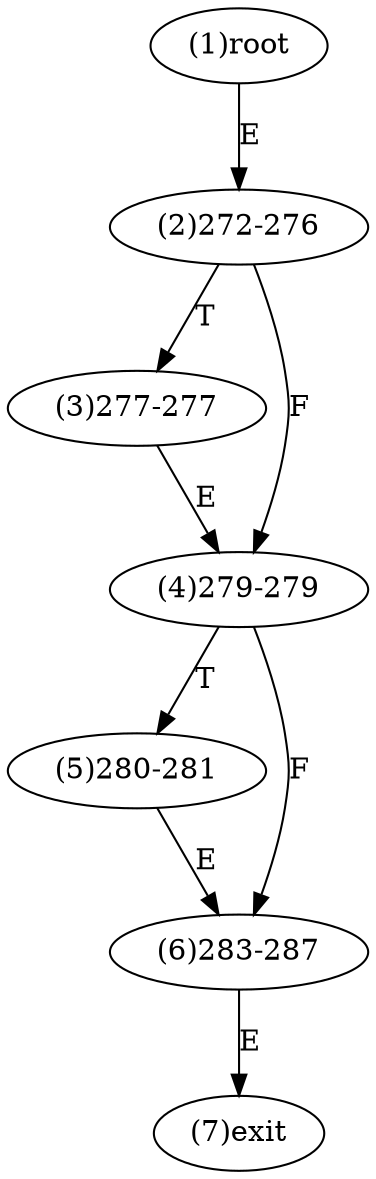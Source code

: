 digraph "" { 
1[ label="(1)root"];
2[ label="(2)272-276"];
3[ label="(3)277-277"];
4[ label="(4)279-279"];
5[ label="(5)280-281"];
6[ label="(6)283-287"];
7[ label="(7)exit"];
1->2[ label="E"];
2->4[ label="F"];
2->3[ label="T"];
3->4[ label="E"];
4->6[ label="F"];
4->5[ label="T"];
5->6[ label="E"];
6->7[ label="E"];
}